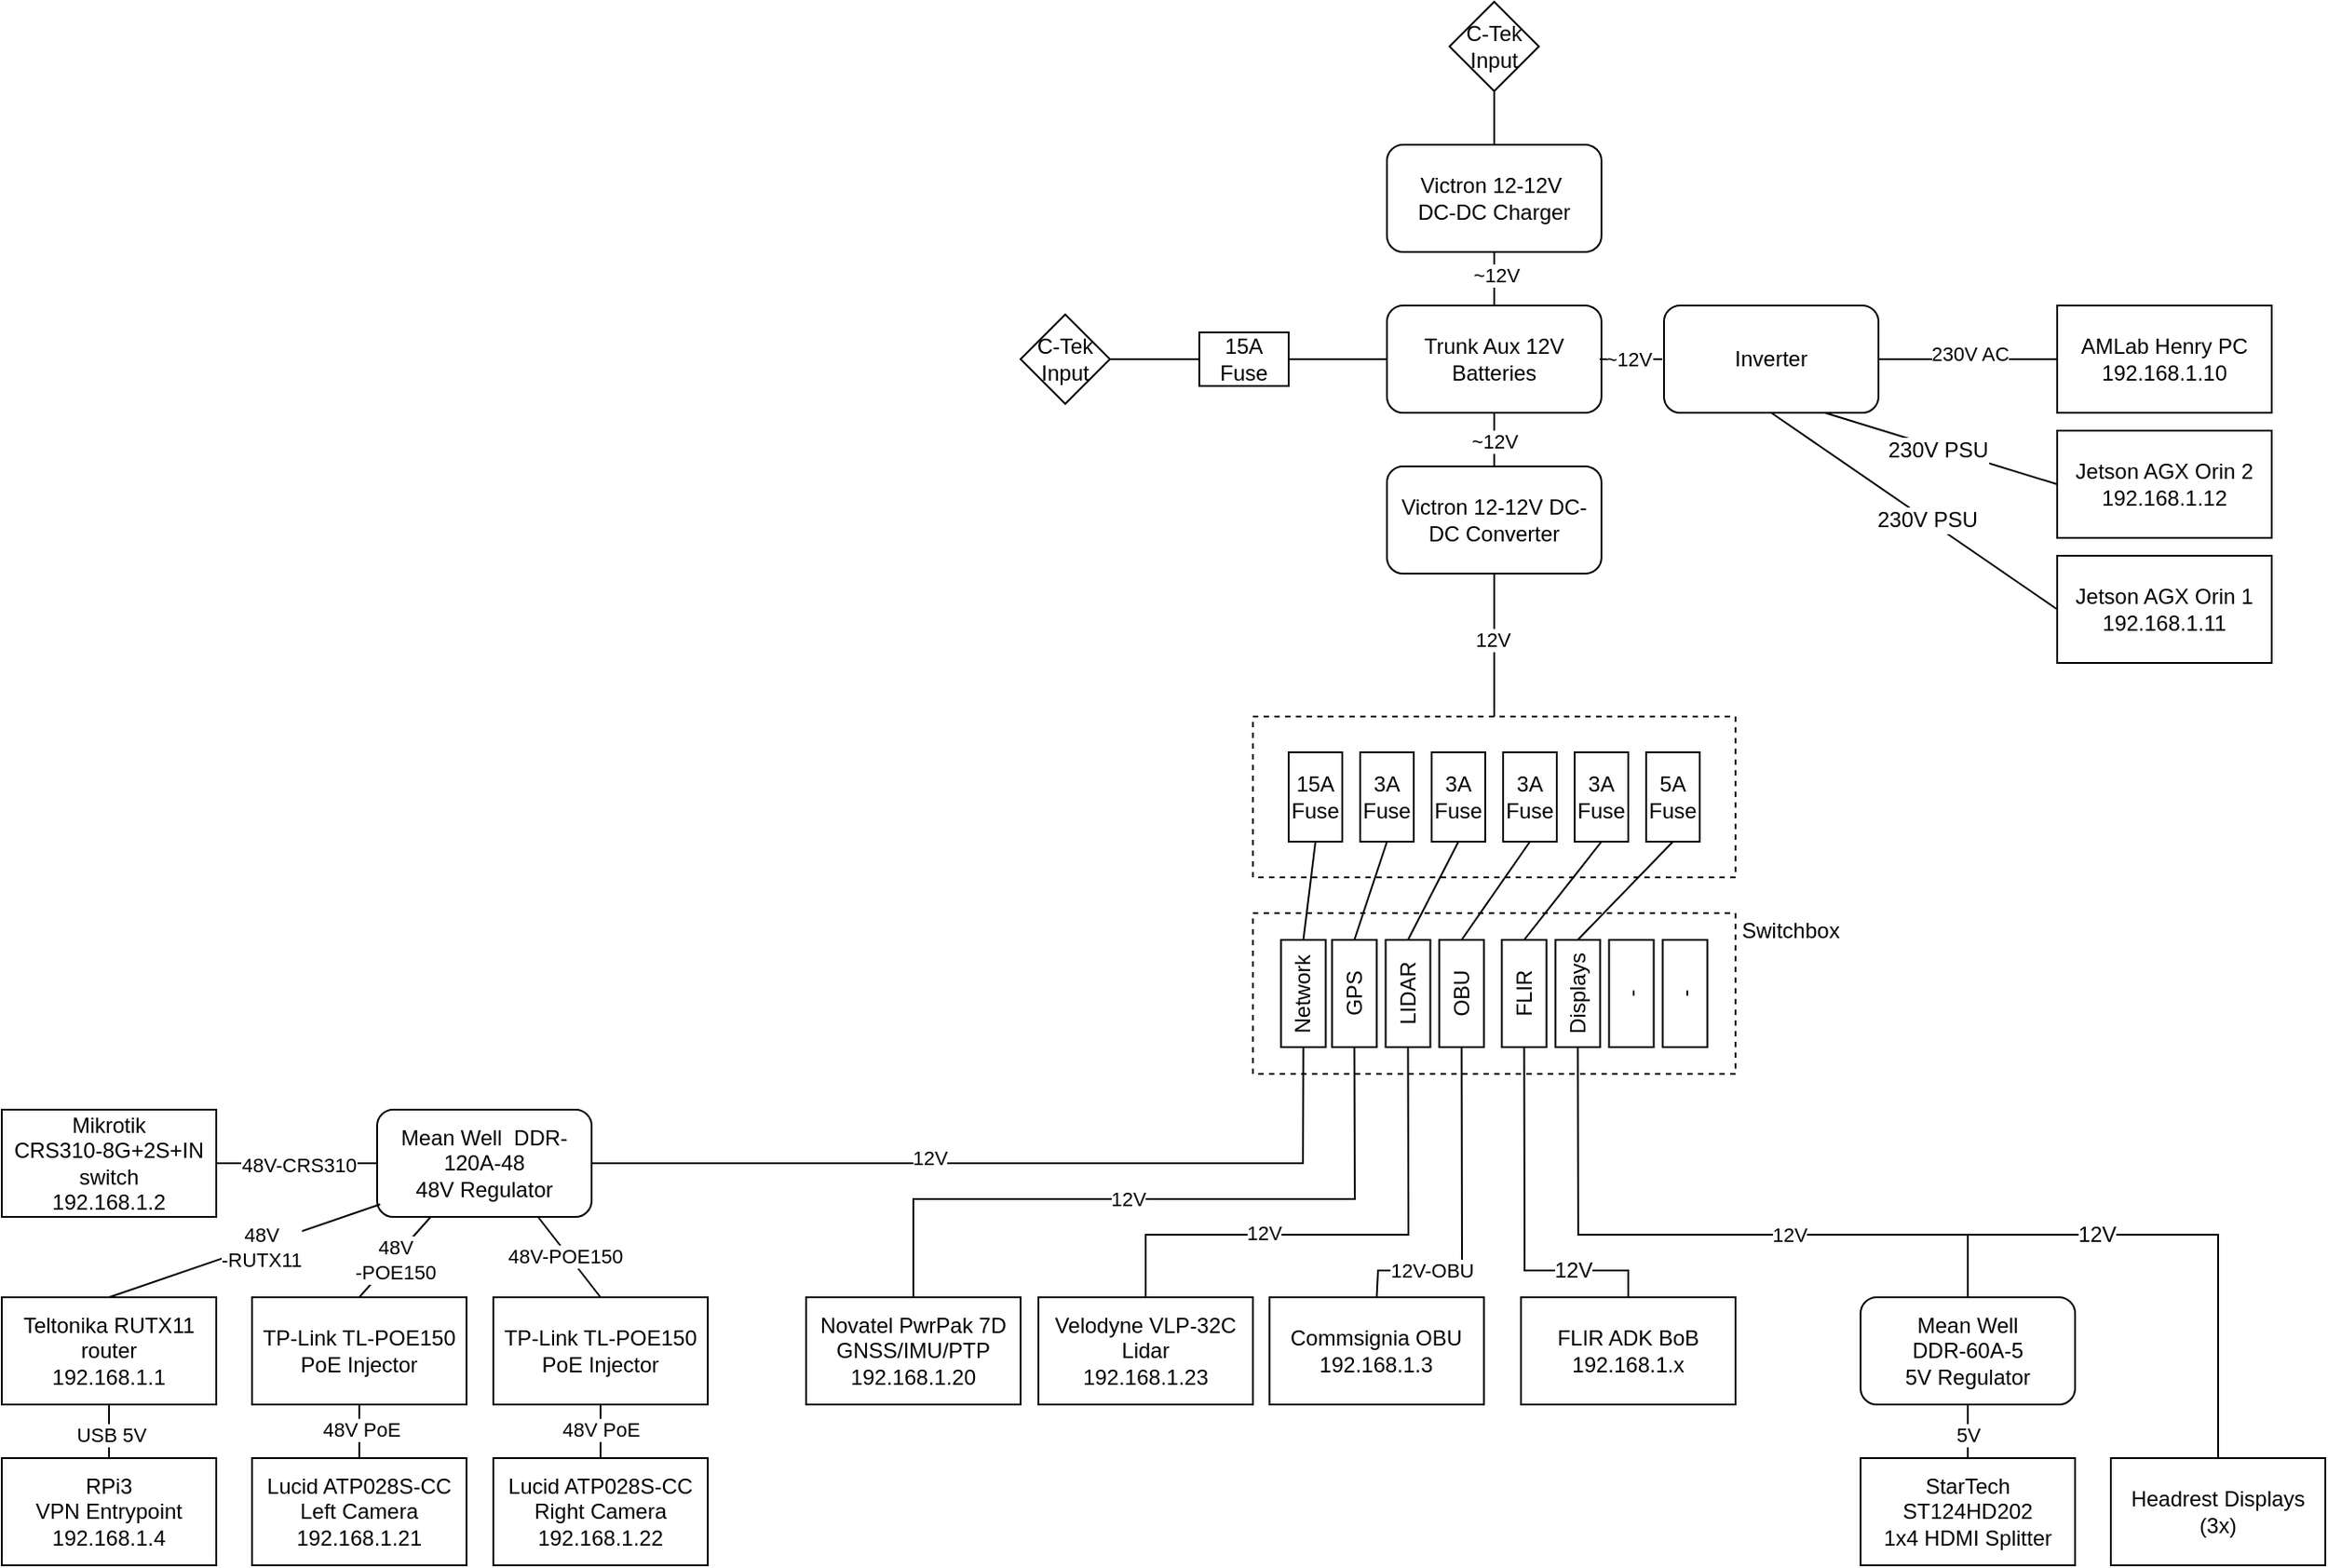 <mxfile version="26.1.0">
  <diagram name="Page-1" id="dwbI3ndntW6_iupUA-hm">
    <mxGraphModel dx="2074" dy="811" grid="1" gridSize="10" guides="1" tooltips="1" connect="1" arrows="1" fold="1" page="1" pageScale="1" pageWidth="850" pageHeight="1100" math="0" shadow="0">
      <root>
        <mxCell id="0" />
        <mxCell id="1" parent="0" />
        <mxCell id="t8dNnWdnqvH1KBeYFlp4-22" value="" style="rounded=0;whiteSpace=wrap;html=1;dashed=1;container=1;" parent="1" vertex="1">
          <mxGeometry x="180" y="550" width="270" height="90" as="geometry" />
        </mxCell>
        <mxCell id="MS-QIyc_PPMAI4EySou6-2" value="&lt;div&gt;Mikrotik&lt;/div&gt;&lt;div&gt;CRS310-8G+2S+IN&lt;/div&gt;&lt;div&gt;switch&lt;/div&gt;&lt;div&gt;192.168.1.2&lt;br&gt;&lt;/div&gt;" style="rounded=0;whiteSpace=wrap;html=1;" parent="1" vertex="1">
          <mxGeometry x="-520" y="770" width="120" height="60" as="geometry" />
        </mxCell>
        <mxCell id="MS-QIyc_PPMAI4EySou6-3" value="&lt;div&gt;Teltonika RUTX11&lt;/div&gt;&lt;div&gt;router&lt;/div&gt;&lt;div&gt;192.168.1.1&lt;br&gt;&lt;/div&gt;" style="rounded=0;whiteSpace=wrap;html=1;" parent="1" vertex="1">
          <mxGeometry x="-520" y="875" width="120" height="60" as="geometry" />
        </mxCell>
        <mxCell id="MS-QIyc_PPMAI4EySou6-6" value="&lt;div&gt;RPi3&lt;/div&gt;&lt;div&gt;VPN Entrypoint&lt;br&gt;&lt;/div&gt;&lt;div&gt;192.168.1.4&lt;br&gt;&lt;/div&gt;" style="rounded=0;whiteSpace=wrap;html=1;" parent="1" vertex="1">
          <mxGeometry x="-520" y="965" width="120" height="60" as="geometry" />
        </mxCell>
        <mxCell id="MS-QIyc_PPMAI4EySou6-7" value="" style="endArrow=none;html=1;rounded=0;entryX=0.5;entryY=0;entryDx=0;entryDy=0;exitX=0.5;exitY=1;exitDx=0;exitDy=0;" parent="1" source="MS-QIyc_PPMAI4EySou6-3" target="MS-QIyc_PPMAI4EySou6-6" edge="1">
          <mxGeometry width="50" height="50" relative="1" as="geometry">
            <mxPoint x="-300" y="975" as="sourcePoint" />
            <mxPoint x="-250" y="925" as="targetPoint" />
          </mxGeometry>
        </mxCell>
        <mxCell id="MS-QIyc_PPMAI4EySou6-8" value="USB 5V" style="edgeLabel;html=1;align=center;verticalAlign=middle;resizable=0;points=[];" parent="MS-QIyc_PPMAI4EySou6-7" vertex="1" connectable="0">
          <mxGeometry x="0.098" y="1" relative="1" as="geometry">
            <mxPoint as="offset" />
          </mxGeometry>
        </mxCell>
        <mxCell id="MS-QIyc_PPMAI4EySou6-9" value="&lt;div&gt;Jetson AGX Orin 1&lt;br&gt;&lt;/div&gt;&lt;div&gt;192.168.1.11&lt;br&gt;&lt;/div&gt;" style="rounded=0;whiteSpace=wrap;html=1;" parent="1" vertex="1">
          <mxGeometry x="630" y="460" width="120" height="60" as="geometry" />
        </mxCell>
        <mxCell id="MS-QIyc_PPMAI4EySou6-10" value="&lt;div&gt;Jetson AGX Orin 2&lt;br&gt;&lt;/div&gt;&lt;div&gt;192.168.1.12&lt;br&gt;&lt;/div&gt;" style="rounded=0;whiteSpace=wrap;html=1;" parent="1" vertex="1">
          <mxGeometry x="630" y="390" width="120" height="60" as="geometry" />
        </mxCell>
        <mxCell id="MS-QIyc_PPMAI4EySou6-17" value="&lt;div&gt;Novatel PwrPak 7D&lt;/div&gt;&lt;div&gt;GNSS/IMU/PTP&lt;/div&gt;&lt;div&gt;192.168.1.20&lt;br&gt;&lt;/div&gt;" style="rounded=0;whiteSpace=wrap;html=1;" parent="1" vertex="1">
          <mxGeometry x="-70" y="875" width="120" height="60" as="geometry" />
        </mxCell>
        <mxCell id="MS-QIyc_PPMAI4EySou6-18" value="&lt;div&gt;Lucid ATP028S-CC&lt;br&gt;&lt;/div&gt;&lt;div&gt;Left Camera&lt;br&gt;&lt;/div&gt;&lt;div&gt;192.168.1.21&lt;br&gt;&lt;/div&gt;" style="rounded=0;whiteSpace=wrap;html=1;" parent="1" vertex="1">
          <mxGeometry x="-380" y="965" width="120" height="60" as="geometry" />
        </mxCell>
        <mxCell id="MS-QIyc_PPMAI4EySou6-19" value="&lt;div&gt;Lucid ATP028S-CC&lt;br&gt;&lt;/div&gt;&lt;div&gt;Right Camera&lt;br&gt;&lt;/div&gt;&lt;div&gt;192.168.1.22&lt;br&gt;&lt;/div&gt;" style="rounded=0;whiteSpace=wrap;html=1;" parent="1" vertex="1">
          <mxGeometry x="-245" y="965" width="120" height="60" as="geometry" />
        </mxCell>
        <mxCell id="MS-QIyc_PPMAI4EySou6-20" value="&lt;div&gt;Velodyne VLP-32C Lidar&lt;br&gt;&lt;/div&gt;&lt;div&gt;192.168.1.23&lt;br&gt;&lt;/div&gt;" style="rounded=0;whiteSpace=wrap;html=1;" parent="1" vertex="1">
          <mxGeometry x="60" y="875" width="120" height="60" as="geometry" />
        </mxCell>
        <mxCell id="MS-QIyc_PPMAI4EySou6-21" value="&lt;div&gt;AMLab Henry PC&lt;/div&gt;&lt;div&gt;192.168.1.10&lt;br&gt;&lt;/div&gt;" style="rounded=0;whiteSpace=wrap;html=1;" parent="1" vertex="1">
          <mxGeometry x="630" y="320" width="120" height="60" as="geometry" />
        </mxCell>
        <mxCell id="MS-QIyc_PPMAI4EySou6-30" value="&lt;div&gt;Commsignia OBU&lt;br&gt;&lt;/div&gt;&lt;div&gt;192.168.1.3&lt;br&gt;&lt;/div&gt;" style="rounded=0;whiteSpace=wrap;html=1;" parent="1" vertex="1">
          <mxGeometry x="189.26" y="875" width="120" height="60" as="geometry" />
        </mxCell>
        <mxCell id="MS-QIyc_PPMAI4EySou6-33" value="Trunk Aux 12V Batteries" style="rounded=1;whiteSpace=wrap;html=1;strokeColor=light-dark(#000000,#FF0000);" parent="1" vertex="1">
          <mxGeometry x="255" y="320" width="120" height="60" as="geometry" />
        </mxCell>
        <mxCell id="MS-QIyc_PPMAI4EySou6-34" value="Victron 12-12V DC-DC Converter" style="rounded=1;whiteSpace=wrap;html=1;strokeColor=light-dark(#000000,#FF0000);" parent="1" vertex="1">
          <mxGeometry x="255" y="410" width="120" height="60" as="geometry" />
        </mxCell>
        <mxCell id="MS-QIyc_PPMAI4EySou6-35" value="" style="endArrow=none;html=1;rounded=0;exitX=0.5;exitY=1;exitDx=0;exitDy=0;entryX=0.5;entryY=0;entryDx=0;entryDy=0;" parent="1" source="MS-QIyc_PPMAI4EySou6-33" target="MS-QIyc_PPMAI4EySou6-34" edge="1">
          <mxGeometry width="50" height="50" relative="1" as="geometry">
            <mxPoint x="195" y="630" as="sourcePoint" />
            <mxPoint x="415" y="560" as="targetPoint" />
          </mxGeometry>
        </mxCell>
        <mxCell id="MS-QIyc_PPMAI4EySou6-36" value="~12V" style="edgeLabel;html=1;align=center;verticalAlign=middle;resizable=0;points=[];" parent="MS-QIyc_PPMAI4EySou6-35" vertex="1" connectable="0">
          <mxGeometry x="0.067" y="2" relative="1" as="geometry">
            <mxPoint x="-2" as="offset" />
          </mxGeometry>
        </mxCell>
        <mxCell id="MS-QIyc_PPMAI4EySou6-37" value="&lt;div&gt;Victron 12-12V&amp;nbsp;&lt;/div&gt;&lt;div&gt;DC-DC Charger&lt;/div&gt;" style="rounded=1;whiteSpace=wrap;html=1;strokeColor=light-dark(#000000,#FF0000);" parent="1" vertex="1">
          <mxGeometry x="255" y="230" width="120" height="60" as="geometry" />
        </mxCell>
        <mxCell id="MS-QIyc_PPMAI4EySou6-38" value="" style="endArrow=none;html=1;rounded=0;exitX=0.5;exitY=1;exitDx=0;exitDy=0;entryX=0.5;entryY=0;entryDx=0;entryDy=0;" parent="1" source="MS-QIyc_PPMAI4EySou6-37" target="MS-QIyc_PPMAI4EySou6-33" edge="1">
          <mxGeometry width="50" height="50" relative="1" as="geometry">
            <mxPoint x="315" y="520" as="sourcePoint" />
            <mxPoint x="405" y="560" as="targetPoint" />
          </mxGeometry>
        </mxCell>
        <mxCell id="MS-QIyc_PPMAI4EySou6-39" value="~12V" style="edgeLabel;html=1;align=center;verticalAlign=middle;resizable=0;points=[];" parent="MS-QIyc_PPMAI4EySou6-38" vertex="1" connectable="0">
          <mxGeometry x="-0.133" y="1" relative="1" as="geometry">
            <mxPoint as="offset" />
          </mxGeometry>
        </mxCell>
        <mxCell id="MS-QIyc_PPMAI4EySou6-40" value="&lt;div&gt;&lt;span class=&quot;desc thisManDisc&quot;&gt;Mean Well&amp;nbsp; DDR-120A-48&lt;/span&gt;&lt;/div&gt;&lt;div&gt;&lt;span class=&quot;desc thisManDisc&quot;&gt;48V Regulator&lt;/span&gt;&lt;/div&gt;" style="rounded=1;whiteSpace=wrap;html=1;strokeColor=light-dark(#000000,#0066CC);" parent="1" vertex="1">
          <mxGeometry x="-310" y="770" width="120" height="60" as="geometry" />
        </mxCell>
        <mxCell id="MS-QIyc_PPMAI4EySou6-41" value="&lt;div&gt;Mean Well&lt;/div&gt;&lt;div&gt;DDR-60A-5&lt;/div&gt;&lt;div&gt;5V Regulator&lt;/div&gt;" style="rounded=1;whiteSpace=wrap;html=1;strokeColor=light-dark(#000000,#FFFF33);" parent="1" vertex="1">
          <mxGeometry x="520" y="875" width="120" height="60" as="geometry" />
        </mxCell>
        <mxCell id="t8dNnWdnqvH1KBeYFlp4-4" value="" style="endArrow=none;html=1;rounded=0;entryX=0.014;entryY=0.883;entryDx=0;entryDy=0;exitX=0.5;exitY=0;exitDx=0;exitDy=0;entryPerimeter=0;" parent="1" source="MS-QIyc_PPMAI4EySou6-3" target="MS-QIyc_PPMAI4EySou6-40" edge="1">
          <mxGeometry width="50" height="50" relative="1" as="geometry">
            <mxPoint x="270" y="440" as="sourcePoint" />
            <mxPoint x="320" y="390" as="targetPoint" />
          </mxGeometry>
        </mxCell>
        <mxCell id="t8dNnWdnqvH1KBeYFlp4-5" value="&lt;div&gt;48V&lt;/div&gt;-RUTX11" style="edgeLabel;html=1;align=center;verticalAlign=middle;resizable=0;points=[];" parent="t8dNnWdnqvH1KBeYFlp4-4" vertex="1" connectable="0">
          <mxGeometry x="0.112" y="-1" relative="1" as="geometry">
            <mxPoint as="offset" />
          </mxGeometry>
        </mxCell>
        <mxCell id="t8dNnWdnqvH1KBeYFlp4-6" value="&lt;div&gt;TP-Link TL-POE150&lt;/div&gt;&lt;div&gt;PoE Injector&lt;/div&gt;" style="rounded=0;whiteSpace=wrap;html=1;" parent="1" vertex="1">
          <mxGeometry x="-380" y="875" width="120" height="60" as="geometry" />
        </mxCell>
        <mxCell id="t8dNnWdnqvH1KBeYFlp4-7" value="&lt;div&gt;TP-Link TL-POE150&lt;/div&gt;&lt;div&gt;PoE Injector&lt;/div&gt;" style="rounded=0;whiteSpace=wrap;html=1;" parent="1" vertex="1">
          <mxGeometry x="-245" y="875" width="120" height="60" as="geometry" />
        </mxCell>
        <mxCell id="t8dNnWdnqvH1KBeYFlp4-8" value="" style="endArrow=none;html=1;rounded=0;entryX=0.5;entryY=1;entryDx=0;entryDy=0;exitX=0.5;exitY=0;exitDx=0;exitDy=0;" parent="1" source="MS-QIyc_PPMAI4EySou6-18" target="t8dNnWdnqvH1KBeYFlp4-6" edge="1">
          <mxGeometry width="50" height="50" relative="1" as="geometry">
            <mxPoint x="-450" y="990" as="sourcePoint" />
            <mxPoint x="-400" y="940" as="targetPoint" />
          </mxGeometry>
        </mxCell>
        <mxCell id="t8dNnWdnqvH1KBeYFlp4-9" value="48V PoE" style="edgeLabel;html=1;align=center;verticalAlign=middle;resizable=0;points=[];" parent="t8dNnWdnqvH1KBeYFlp4-8" vertex="1" connectable="0">
          <mxGeometry x="0.101" y="-1" relative="1" as="geometry">
            <mxPoint as="offset" />
          </mxGeometry>
        </mxCell>
        <mxCell id="t8dNnWdnqvH1KBeYFlp4-10" value="" style="endArrow=none;html=1;rounded=0;entryX=0.5;entryY=1;entryDx=0;entryDy=0;" parent="1" source="MS-QIyc_PPMAI4EySou6-19" target="t8dNnWdnqvH1KBeYFlp4-7" edge="1">
          <mxGeometry width="50" height="50" relative="1" as="geometry">
            <mxPoint x="-450" y="990" as="sourcePoint" />
            <mxPoint x="-400" y="940" as="targetPoint" />
          </mxGeometry>
        </mxCell>
        <mxCell id="t8dNnWdnqvH1KBeYFlp4-11" value="48V PoE" style="edgeLabel;html=1;align=center;verticalAlign=middle;resizable=0;points=[];" parent="t8dNnWdnqvH1KBeYFlp4-10" vertex="1" connectable="0">
          <mxGeometry x="0.101" relative="1" as="geometry">
            <mxPoint as="offset" />
          </mxGeometry>
        </mxCell>
        <mxCell id="t8dNnWdnqvH1KBeYFlp4-12" value="" style="endArrow=none;html=1;rounded=0;entryX=0.5;entryY=0;entryDx=0;entryDy=0;exitX=0.25;exitY=1;exitDx=0;exitDy=0;" parent="1" source="MS-QIyc_PPMAI4EySou6-40" target="t8dNnWdnqvH1KBeYFlp4-6" edge="1">
          <mxGeometry width="50" height="50" relative="1" as="geometry">
            <mxPoint x="270" y="440" as="sourcePoint" />
            <mxPoint x="320" y="390" as="targetPoint" />
          </mxGeometry>
        </mxCell>
        <mxCell id="t8dNnWdnqvH1KBeYFlp4-13" value="&lt;div&gt;48V&lt;/div&gt;-POE150" style="edgeLabel;html=1;align=center;verticalAlign=middle;resizable=0;points=[];" parent="t8dNnWdnqvH1KBeYFlp4-12" vertex="1" connectable="0">
          <mxGeometry x="0.038" y="1" relative="1" as="geometry">
            <mxPoint as="offset" />
          </mxGeometry>
        </mxCell>
        <mxCell id="t8dNnWdnqvH1KBeYFlp4-14" value="" style="endArrow=none;html=1;rounded=0;entryX=0.75;entryY=1;entryDx=0;entryDy=0;exitX=0.5;exitY=0;exitDx=0;exitDy=0;" parent="1" source="t8dNnWdnqvH1KBeYFlp4-7" target="MS-QIyc_PPMAI4EySou6-40" edge="1">
          <mxGeometry width="50" height="50" relative="1" as="geometry">
            <mxPoint x="270" y="440" as="sourcePoint" />
            <mxPoint x="320" y="390" as="targetPoint" />
          </mxGeometry>
        </mxCell>
        <mxCell id="t8dNnWdnqvH1KBeYFlp4-15" value="48V-POE150" style="edgeLabel;html=1;align=center;verticalAlign=middle;resizable=0;points=[];" parent="t8dNnWdnqvH1KBeYFlp4-14" vertex="1" connectable="0">
          <mxGeometry x="0.082" y="2" relative="1" as="geometry">
            <mxPoint as="offset" />
          </mxGeometry>
        </mxCell>
        <mxCell id="t8dNnWdnqvH1KBeYFlp4-16" value="" style="endArrow=none;html=1;rounded=0;entryX=0;entryY=0.5;entryDx=0;entryDy=0;exitX=1;exitY=0.5;exitDx=0;exitDy=0;" parent="1" source="MS-QIyc_PPMAI4EySou6-2" target="MS-QIyc_PPMAI4EySou6-40" edge="1">
          <mxGeometry width="50" height="50" relative="1" as="geometry">
            <mxPoint x="-450" y="1070" as="sourcePoint" />
            <mxPoint x="-400" y="1020" as="targetPoint" />
          </mxGeometry>
        </mxCell>
        <mxCell id="t8dNnWdnqvH1KBeYFlp4-19" value="48V-CRS310" style="edgeLabel;html=1;align=center;verticalAlign=middle;resizable=0;points=[];" parent="t8dNnWdnqvH1KBeYFlp4-16" vertex="1" connectable="0">
          <mxGeometry x="0.022" y="-1" relative="1" as="geometry">
            <mxPoint as="offset" />
          </mxGeometry>
        </mxCell>
        <mxCell id="t8dNnWdnqvH1KBeYFlp4-20" value="3A Fuse" style="rounded=0;whiteSpace=wrap;html=1;" parent="1" vertex="1">
          <mxGeometry x="240" y="570" width="30" height="50" as="geometry" />
        </mxCell>
        <mxCell id="t8dNnWdnqvH1KBeYFlp4-21" value="&lt;div&gt;StarTech ST124HD202&lt;/div&gt;&lt;div&gt;1x4 HDMI Splitter&lt;/div&gt;" style="rounded=0;whiteSpace=wrap;html=1;" parent="1" vertex="1">
          <mxGeometry x="520" y="965" width="120" height="60" as="geometry" />
        </mxCell>
        <mxCell id="t8dNnWdnqvH1KBeYFlp4-28" value="15A Fuse" style="rounded=0;whiteSpace=wrap;html=1;" parent="1" vertex="1">
          <mxGeometry x="200" y="570" width="30" height="50" as="geometry" />
        </mxCell>
        <mxCell id="t8dNnWdnqvH1KBeYFlp4-29" value="3A Fuse" style="rounded=0;whiteSpace=wrap;html=1;" parent="1" vertex="1">
          <mxGeometry x="280" y="570" width="30" height="50" as="geometry" />
        </mxCell>
        <mxCell id="t8dNnWdnqvH1KBeYFlp4-31" value="&lt;div&gt;3A&lt;/div&gt;&lt;div&gt;Fuse&lt;/div&gt;" style="rounded=0;whiteSpace=wrap;html=1;" parent="1" vertex="1">
          <mxGeometry x="320" y="570" width="30" height="50" as="geometry" />
        </mxCell>
        <mxCell id="t8dNnWdnqvH1KBeYFlp4-33" value="3A Fuse" style="rounded=0;whiteSpace=wrap;html=1;" parent="1" vertex="1">
          <mxGeometry x="360" y="570" width="30" height="50" as="geometry" />
        </mxCell>
        <mxCell id="t8dNnWdnqvH1KBeYFlp4-34" value="&lt;div&gt;5A&lt;/div&gt;&lt;div&gt;Fuse&lt;/div&gt;" style="rounded=0;whiteSpace=wrap;html=1;" parent="1" vertex="1">
          <mxGeometry x="400" y="570" width="30" height="50" as="geometry" />
        </mxCell>
        <mxCell id="t8dNnWdnqvH1KBeYFlp4-35" value="Switchbox" style="rounded=0;whiteSpace=wrap;html=1;dashed=1;container=1;recursiveResize=0;movableLabel=1;" parent="1" vertex="1">
          <mxGeometry x="180" y="660" width="270" height="90" as="geometry">
            <mxRectangle x="-320" y="960" width="100" height="30" as="alternateBounds" />
            <mxPoint x="166" y="-35" as="offset" />
          </mxGeometry>
        </mxCell>
        <mxCell id="t8dNnWdnqvH1KBeYFlp4-36" value="Network" style="rounded=0;whiteSpace=wrap;html=1;horizontal=0;" parent="t8dNnWdnqvH1KBeYFlp4-35" vertex="1">
          <mxGeometry x="15.74" y="15" width="25" height="60" as="geometry" />
        </mxCell>
        <mxCell id="t8dNnWdnqvH1KBeYFlp4-43" value="GPS" style="rounded=0;whiteSpace=wrap;html=1;horizontal=0;" parent="t8dNnWdnqvH1KBeYFlp4-35" vertex="1">
          <mxGeometry x="44.26" y="15" width="25" height="60" as="geometry" />
        </mxCell>
        <mxCell id="t8dNnWdnqvH1KBeYFlp4-55" value="LIDAR" style="rounded=0;whiteSpace=wrap;html=1;horizontal=0;" parent="t8dNnWdnqvH1KBeYFlp4-35" vertex="1">
          <mxGeometry x="74.26" y="15" width="25" height="60" as="geometry" />
        </mxCell>
        <mxCell id="t8dNnWdnqvH1KBeYFlp4-56" value="OBU" style="rounded=0;whiteSpace=wrap;html=1;horizontal=0;" parent="t8dNnWdnqvH1KBeYFlp4-35" vertex="1">
          <mxGeometry x="104.26" y="15" width="25" height="60" as="geometry" />
        </mxCell>
        <mxCell id="t8dNnWdnqvH1KBeYFlp4-57" value="FLIR" style="rounded=0;whiteSpace=wrap;html=1;horizontal=0;" parent="t8dNnWdnqvH1KBeYFlp4-35" vertex="1">
          <mxGeometry x="139.26" y="15" width="25" height="60" as="geometry" />
        </mxCell>
        <mxCell id="t8dNnWdnqvH1KBeYFlp4-58" value="Displays" style="rounded=0;whiteSpace=wrap;html=1;horizontal=0;" parent="t8dNnWdnqvH1KBeYFlp4-35" vertex="1">
          <mxGeometry x="169.26" y="15" width="25" height="60" as="geometry" />
        </mxCell>
        <mxCell id="t8dNnWdnqvH1KBeYFlp4-59" value="-" style="rounded=0;whiteSpace=wrap;html=1;horizontal=0;" parent="t8dNnWdnqvH1KBeYFlp4-35" vertex="1">
          <mxGeometry x="199.26" y="15" width="25" height="60" as="geometry" />
        </mxCell>
        <mxCell id="t8dNnWdnqvH1KBeYFlp4-60" value="-" style="rounded=0;whiteSpace=wrap;html=1;horizontal=0;" parent="t8dNnWdnqvH1KBeYFlp4-35" vertex="1">
          <mxGeometry x="229.26" y="15" width="25" height="60" as="geometry" />
        </mxCell>
        <mxCell id="t8dNnWdnqvH1KBeYFlp4-62" value="" style="endArrow=none;html=1;rounded=0;entryX=0.5;entryY=1;entryDx=0;entryDy=0;exitX=0.5;exitY=0;exitDx=0;exitDy=0;" parent="1" source="MS-QIyc_PPMAI4EySou6-20" target="t8dNnWdnqvH1KBeYFlp4-55" edge="1">
          <mxGeometry width="50" height="50" relative="1" as="geometry">
            <mxPoint x="520" y="570" as="sourcePoint" />
            <mxPoint x="570" y="520" as="targetPoint" />
            <Array as="points">
              <mxPoint x="120" y="840" />
              <mxPoint x="267" y="840" />
            </Array>
          </mxGeometry>
        </mxCell>
        <mxCell id="t8dNnWdnqvH1KBeYFlp4-63" value="12V" style="edgeLabel;html=1;align=center;verticalAlign=middle;resizable=0;points=[];" parent="t8dNnWdnqvH1KBeYFlp4-62" vertex="1" connectable="0">
          <mxGeometry x="-0.043" y="1" relative="1" as="geometry">
            <mxPoint x="-37" as="offset" />
          </mxGeometry>
        </mxCell>
        <mxCell id="t8dNnWdnqvH1KBeYFlp4-64" value="" style="endArrow=none;html=1;rounded=0;entryX=0.5;entryY=1;entryDx=0;entryDy=0;exitX=0.5;exitY=0;exitDx=0;exitDy=0;" parent="1" source="MS-QIyc_PPMAI4EySou6-17" target="t8dNnWdnqvH1KBeYFlp4-43" edge="1">
          <mxGeometry width="50" height="50" relative="1" as="geometry">
            <mxPoint x="300" y="870" as="sourcePoint" />
            <mxPoint x="350" y="820" as="targetPoint" />
            <Array as="points">
              <mxPoint x="-10" y="820" />
              <mxPoint x="237" y="820" />
            </Array>
          </mxGeometry>
        </mxCell>
        <mxCell id="t8dNnWdnqvH1KBeYFlp4-65" value="12V" style="edgeLabel;html=1;align=center;verticalAlign=middle;resizable=0;points=[];" parent="t8dNnWdnqvH1KBeYFlp4-64" vertex="1" connectable="0">
          <mxGeometry x="-0.097" relative="1" as="geometry">
            <mxPoint as="offset" />
          </mxGeometry>
        </mxCell>
        <mxCell id="t8dNnWdnqvH1KBeYFlp4-66" value="" style="endArrow=none;html=1;rounded=0;entryX=0.5;entryY=1;entryDx=0;entryDy=0;exitX=0.5;exitY=0;exitDx=0;exitDy=0;" parent="1" source="MS-QIyc_PPMAI4EySou6-30" target="t8dNnWdnqvH1KBeYFlp4-56" edge="1">
          <mxGeometry width="50" height="50" relative="1" as="geometry">
            <mxPoint x="297" y="900" as="sourcePoint" />
            <mxPoint x="330" y="800" as="targetPoint" />
            <Array as="points">
              <mxPoint x="250" y="860" />
              <mxPoint x="297" y="860" />
            </Array>
          </mxGeometry>
        </mxCell>
        <mxCell id="t8dNnWdnqvH1KBeYFlp4-67" value="12V-OBU" style="edgeLabel;html=1;align=center;verticalAlign=middle;resizable=0;points=[];" parent="t8dNnWdnqvH1KBeYFlp4-66" vertex="1" connectable="0">
          <mxGeometry x="-0.451" relative="1" as="geometry">
            <mxPoint x="-7" as="offset" />
          </mxGeometry>
        </mxCell>
        <mxCell id="t8dNnWdnqvH1KBeYFlp4-68" value="" style="endArrow=none;html=1;rounded=0;entryX=0.5;entryY=1;entryDx=0;entryDy=0;exitX=1;exitY=0.5;exitDx=0;exitDy=0;" parent="1" source="MS-QIyc_PPMAI4EySou6-40" target="t8dNnWdnqvH1KBeYFlp4-36" edge="1">
          <mxGeometry width="50" height="50" relative="1" as="geometry">
            <mxPoint x="-140" y="820" as="sourcePoint" />
            <mxPoint x="70" y="760" as="targetPoint" />
            <Array as="points">
              <mxPoint x="208" y="800" />
            </Array>
          </mxGeometry>
        </mxCell>
        <mxCell id="t8dNnWdnqvH1KBeYFlp4-69" value="12V" style="edgeLabel;html=1;align=center;verticalAlign=middle;resizable=0;points=[];" parent="t8dNnWdnqvH1KBeYFlp4-68" vertex="1" connectable="0">
          <mxGeometry x="-0.186" y="3" relative="1" as="geometry">
            <mxPoint as="offset" />
          </mxGeometry>
        </mxCell>
        <mxCell id="t8dNnWdnqvH1KBeYFlp4-70" value="" style="endArrow=none;html=1;rounded=0;entryX=0.5;entryY=1;entryDx=0;entryDy=0;exitX=0.5;exitY=0;exitDx=0;exitDy=0;" parent="1" source="t8dNnWdnqvH1KBeYFlp4-36" target="t8dNnWdnqvH1KBeYFlp4-28" edge="1">
          <mxGeometry width="50" height="50" relative="1" as="geometry">
            <mxPoint x="-20" y="650" as="sourcePoint" />
            <mxPoint x="30" y="600" as="targetPoint" />
          </mxGeometry>
        </mxCell>
        <mxCell id="t8dNnWdnqvH1KBeYFlp4-71" value="" style="endArrow=none;html=1;rounded=0;entryX=0.5;entryY=1;entryDx=0;entryDy=0;exitX=0.5;exitY=0;exitDx=0;exitDy=0;" parent="1" source="t8dNnWdnqvH1KBeYFlp4-43" target="t8dNnWdnqvH1KBeYFlp4-20" edge="1">
          <mxGeometry width="50" height="50" relative="1" as="geometry">
            <mxPoint x="100" y="770" as="sourcePoint" />
            <mxPoint x="150" y="720" as="targetPoint" />
          </mxGeometry>
        </mxCell>
        <mxCell id="t8dNnWdnqvH1KBeYFlp4-72" value="" style="endArrow=none;html=1;rounded=0;entryX=0.5;entryY=1;entryDx=0;entryDy=0;exitX=0.5;exitY=0;exitDx=0;exitDy=0;" parent="1" source="t8dNnWdnqvH1KBeYFlp4-55" target="t8dNnWdnqvH1KBeYFlp4-29" edge="1">
          <mxGeometry width="50" height="50" relative="1" as="geometry">
            <mxPoint x="100" y="770" as="sourcePoint" />
            <mxPoint x="150" y="720" as="targetPoint" />
          </mxGeometry>
        </mxCell>
        <mxCell id="t8dNnWdnqvH1KBeYFlp4-73" value="" style="endArrow=none;html=1;rounded=0;entryX=0.5;entryY=1;entryDx=0;entryDy=0;exitX=0.5;exitY=0;exitDx=0;exitDy=0;" parent="1" source="t8dNnWdnqvH1KBeYFlp4-57" target="t8dNnWdnqvH1KBeYFlp4-33" edge="1">
          <mxGeometry width="50" height="50" relative="1" as="geometry">
            <mxPoint x="290" y="720" as="sourcePoint" />
            <mxPoint x="340" y="670" as="targetPoint" />
          </mxGeometry>
        </mxCell>
        <mxCell id="t8dNnWdnqvH1KBeYFlp4-74" value="" style="endArrow=none;html=1;rounded=0;entryX=0.5;entryY=1;entryDx=0;entryDy=0;exitX=0.5;exitY=0;exitDx=0;exitDy=0;" parent="1" source="MS-QIyc_PPMAI4EySou6-41" target="t8dNnWdnqvH1KBeYFlp4-58" edge="1">
          <mxGeometry width="50" height="50" relative="1" as="geometry">
            <mxPoint x="330" y="860" as="sourcePoint" />
            <mxPoint x="240" y="790" as="targetPoint" />
            <Array as="points">
              <mxPoint x="580" y="840" />
              <mxPoint x="362" y="840" />
            </Array>
          </mxGeometry>
        </mxCell>
        <mxCell id="t8dNnWdnqvH1KBeYFlp4-75" value="12V" style="edgeLabel;html=1;align=center;verticalAlign=middle;resizable=0;points=[];" parent="t8dNnWdnqvH1KBeYFlp4-74" vertex="1" connectable="0">
          <mxGeometry x="-0.572" y="3" relative="1" as="geometry">
            <mxPoint x="-59" y="-3" as="offset" />
          </mxGeometry>
        </mxCell>
        <mxCell id="t8dNnWdnqvH1KBeYFlp4-76" value="" style="endArrow=none;html=1;rounded=0;entryX=0.5;entryY=1;entryDx=0;entryDy=0;exitX=0.5;exitY=0;exitDx=0;exitDy=0;" parent="1" source="t8dNnWdnqvH1KBeYFlp4-21" target="MS-QIyc_PPMAI4EySou6-41" edge="1">
          <mxGeometry width="50" height="50" relative="1" as="geometry">
            <mxPoint x="480" y="950" as="sourcePoint" />
            <mxPoint x="530" y="900" as="targetPoint" />
          </mxGeometry>
        </mxCell>
        <mxCell id="t8dNnWdnqvH1KBeYFlp4-77" value="5V" style="edgeLabel;html=1;align=center;verticalAlign=middle;resizable=0;points=[];" parent="t8dNnWdnqvH1KBeYFlp4-76" vertex="1" connectable="0">
          <mxGeometry x="-0.093" relative="1" as="geometry">
            <mxPoint as="offset" />
          </mxGeometry>
        </mxCell>
        <mxCell id="t8dNnWdnqvH1KBeYFlp4-78" value="" style="endArrow=none;html=1;rounded=0;entryX=0.5;entryY=0;entryDx=0;entryDy=0;exitX=0.5;exitY=0;exitDx=0;exitDy=0;" parent="1" source="t8dNnWdnqvH1KBeYFlp4-80" edge="1">
          <mxGeometry width="50" height="50" relative="1" as="geometry">
            <mxPoint x="720" y="945" as="sourcePoint" />
            <mxPoint x="580" y="855" as="targetPoint" />
            <Array as="points">
              <mxPoint x="720" y="840" />
              <mxPoint x="580" y="840" />
            </Array>
          </mxGeometry>
        </mxCell>
        <mxCell id="AJoTm5PS_FGul3Ia9ITm-9" value="12V" style="edgeLabel;html=1;align=center;verticalAlign=middle;resizable=0;points=[];fontSize=12;" parent="t8dNnWdnqvH1KBeYFlp4-78" vertex="1" connectable="0">
          <mxGeometry x="0.381" y="4" relative="1" as="geometry">
            <mxPoint y="-4" as="offset" />
          </mxGeometry>
        </mxCell>
        <mxCell id="t8dNnWdnqvH1KBeYFlp4-80" value="&lt;div&gt;Headrest Displays&lt;/div&gt;&lt;div&gt;(3x)&lt;/div&gt;" style="rounded=0;whiteSpace=wrap;html=1;" parent="1" vertex="1">
          <mxGeometry x="660" y="965" width="120" height="60" as="geometry" />
        </mxCell>
        <mxCell id="t8dNnWdnqvH1KBeYFlp4-81" value="" style="endArrow=none;html=1;rounded=0;entryX=0.5;entryY=1;entryDx=0;entryDy=0;exitX=0.5;exitY=0;exitDx=0;exitDy=0;" parent="1" source="t8dNnWdnqvH1KBeYFlp4-22" target="MS-QIyc_PPMAI4EySou6-34" edge="1">
          <mxGeometry width="50" height="50" relative="1" as="geometry">
            <mxPoint x="50" y="620" as="sourcePoint" />
            <mxPoint x="100" y="570" as="targetPoint" />
          </mxGeometry>
        </mxCell>
        <mxCell id="t8dNnWdnqvH1KBeYFlp4-82" value="12V" style="edgeLabel;html=1;align=center;verticalAlign=middle;resizable=0;points=[];" parent="t8dNnWdnqvH1KBeYFlp4-81" vertex="1" connectable="0">
          <mxGeometry x="0.08" y="1" relative="1" as="geometry">
            <mxPoint as="offset" />
          </mxGeometry>
        </mxCell>
        <mxCell id="t8dNnWdnqvH1KBeYFlp4-83" value="Inverter" style="rounded=1;whiteSpace=wrap;html=1;strokeColor=light-dark(#000000,#FF0000);" parent="1" vertex="1">
          <mxGeometry x="410" y="320" width="120" height="60" as="geometry" />
        </mxCell>
        <mxCell id="t8dNnWdnqvH1KBeYFlp4-84" value="" style="endArrow=none;html=1;rounded=0;entryX=0;entryY=0.5;entryDx=0;entryDy=0;exitX=1;exitY=0.5;exitDx=0;exitDy=0;" parent="1" edge="1">
          <mxGeometry width="50" height="50" relative="1" as="geometry">
            <mxPoint x="374" y="350" as="sourcePoint" />
            <mxPoint x="409" y="350" as="targetPoint" />
          </mxGeometry>
        </mxCell>
        <mxCell id="t8dNnWdnqvH1KBeYFlp4-85" value="~12V" style="edgeLabel;html=1;align=center;verticalAlign=middle;resizable=0;points=[];" parent="t8dNnWdnqvH1KBeYFlp4-84" vertex="1" connectable="0">
          <mxGeometry x="-0.086" relative="1" as="geometry">
            <mxPoint as="offset" />
          </mxGeometry>
        </mxCell>
        <mxCell id="t8dNnWdnqvH1KBeYFlp4-87" value="" style="endArrow=none;html=1;rounded=0;entryX=0;entryY=0.5;entryDx=0;entryDy=0;exitX=1;exitY=0.5;exitDx=0;exitDy=0;" parent="1" source="t8dNnWdnqvH1KBeYFlp4-83" target="MS-QIyc_PPMAI4EySou6-21" edge="1">
          <mxGeometry width="50" height="50" relative="1" as="geometry">
            <mxPoint x="310" y="450" as="sourcePoint" />
            <mxPoint x="360" y="400" as="targetPoint" />
          </mxGeometry>
        </mxCell>
        <mxCell id="t8dNnWdnqvH1KBeYFlp4-89" value="&lt;div&gt;230V AC&lt;/div&gt;&lt;div&gt;&lt;br&gt;&lt;/div&gt;" style="edgeLabel;html=1;align=center;verticalAlign=middle;resizable=0;points=[];" parent="t8dNnWdnqvH1KBeYFlp4-87" vertex="1" connectable="0">
          <mxGeometry x="0.012" y="-4" relative="1" as="geometry">
            <mxPoint as="offset" />
          </mxGeometry>
        </mxCell>
        <mxCell id="t8dNnWdnqvH1KBeYFlp4-90" value="" style="endArrow=none;html=1;rounded=0;entryX=0;entryY=0.5;entryDx=0;entryDy=0;exitX=0.75;exitY=1;exitDx=0;exitDy=0;" parent="1" source="t8dNnWdnqvH1KBeYFlp4-83" target="MS-QIyc_PPMAI4EySou6-10" edge="1">
          <mxGeometry width="50" height="50" relative="1" as="geometry">
            <mxPoint x="540" y="400" as="sourcePoint" />
            <mxPoint x="360" y="400" as="targetPoint" />
          </mxGeometry>
        </mxCell>
        <mxCell id="AJoTm5PS_FGul3Ia9ITm-10" value="230V PSU" style="edgeLabel;html=1;align=center;verticalAlign=middle;resizable=0;points=[];fontSize=12;" parent="t8dNnWdnqvH1KBeYFlp4-90" vertex="1" connectable="0">
          <mxGeometry x="-0.032" y="-1" relative="1" as="geometry">
            <mxPoint as="offset" />
          </mxGeometry>
        </mxCell>
        <mxCell id="t8dNnWdnqvH1KBeYFlp4-91" value="" style="endArrow=none;html=1;rounded=0;entryX=0;entryY=0.5;entryDx=0;entryDy=0;exitX=0.5;exitY=1;exitDx=0;exitDy=0;" parent="1" source="t8dNnWdnqvH1KBeYFlp4-83" target="MS-QIyc_PPMAI4EySou6-9" edge="1">
          <mxGeometry width="50" height="50" relative="1" as="geometry">
            <mxPoint x="310" y="450" as="sourcePoint" />
            <mxPoint x="360" y="400" as="targetPoint" />
          </mxGeometry>
        </mxCell>
        <mxCell id="AJoTm5PS_FGul3Ia9ITm-11" value="230V PSU" style="edgeLabel;html=1;align=center;verticalAlign=middle;resizable=0;points=[];fontSize=12;" parent="t8dNnWdnqvH1KBeYFlp4-91" vertex="1" connectable="0">
          <mxGeometry x="0.082" relative="1" as="geometry">
            <mxPoint as="offset" />
          </mxGeometry>
        </mxCell>
        <mxCell id="t8dNnWdnqvH1KBeYFlp4-92" value="15A Fuse" style="rounded=0;whiteSpace=wrap;html=1;" parent="1" vertex="1">
          <mxGeometry x="150" y="335" width="50" height="30" as="geometry" />
        </mxCell>
        <mxCell id="t8dNnWdnqvH1KBeYFlp4-93" value="" style="endArrow=none;html=1;rounded=0;entryX=0;entryY=0.5;entryDx=0;entryDy=0;exitX=1;exitY=0.5;exitDx=0;exitDy=0;" parent="1" source="t8dNnWdnqvH1KBeYFlp4-92" target="MS-QIyc_PPMAI4EySou6-33" edge="1">
          <mxGeometry width="50" height="50" relative="1" as="geometry">
            <mxPoint x="190" y="500" as="sourcePoint" />
            <mxPoint x="240" y="450" as="targetPoint" />
          </mxGeometry>
        </mxCell>
        <mxCell id="t8dNnWdnqvH1KBeYFlp4-95" value="" style="endArrow=none;html=1;rounded=0;entryX=1;entryY=0.5;entryDx=0;entryDy=0;exitX=0;exitY=0.5;exitDx=0;exitDy=0;" parent="1" source="t8dNnWdnqvH1KBeYFlp4-92" target="t8dNnWdnqvH1KBeYFlp4-97" edge="1">
          <mxGeometry width="50" height="50" relative="1" as="geometry">
            <mxPoint x="190" y="500" as="sourcePoint" />
            <mxPoint x="100" y="350" as="targetPoint" />
          </mxGeometry>
        </mxCell>
        <mxCell id="t8dNnWdnqvH1KBeYFlp4-97" value="C-Tek Input" style="rhombus;whiteSpace=wrap;html=1;" parent="1" vertex="1">
          <mxGeometry x="50" y="325" width="50" height="50" as="geometry" />
        </mxCell>
        <mxCell id="AJoTm5PS_FGul3Ia9ITm-1" value="" style="endArrow=none;html=1;rounded=0;fontSize=12;startSize=8;endSize=8;curved=1;entryX=0.5;entryY=1;entryDx=0;entryDy=0;exitX=0.5;exitY=0;exitDx=0;exitDy=0;" parent="1" source="t8dNnWdnqvH1KBeYFlp4-56" target="t8dNnWdnqvH1KBeYFlp4-31" edge="1">
          <mxGeometry width="50" height="50" relative="1" as="geometry">
            <mxPoint x="50" y="780" as="sourcePoint" />
            <mxPoint x="110" y="650" as="targetPoint" />
          </mxGeometry>
        </mxCell>
        <mxCell id="AJoTm5PS_FGul3Ia9ITm-2" value="" style="endArrow=none;html=1;rounded=0;fontSize=12;startSize=8;endSize=8;curved=1;entryX=0.5;entryY=1;entryDx=0;entryDy=0;exitX=0.5;exitY=0;exitDx=0;exitDy=0;" parent="1" source="t8dNnWdnqvH1KBeYFlp4-58" target="t8dNnWdnqvH1KBeYFlp4-34" edge="1">
          <mxGeometry width="50" height="50" relative="1" as="geometry">
            <mxPoint x="210" y="770" as="sourcePoint" />
            <mxPoint x="260" y="720" as="targetPoint" />
          </mxGeometry>
        </mxCell>
        <mxCell id="AJoTm5PS_FGul3Ia9ITm-3" value="&lt;div&gt;FLIR ADK BoB&lt;/div&gt;&lt;div&gt;192.168.1.x&lt;/div&gt;" style="rounded=0;whiteSpace=wrap;html=1;" parent="1" vertex="1">
          <mxGeometry x="330" y="875" width="120" height="60" as="geometry" />
        </mxCell>
        <mxCell id="AJoTm5PS_FGul3Ia9ITm-4" value="" style="endArrow=none;html=1;rounded=0;fontSize=12;startSize=8;endSize=8;curved=0;entryX=0.5;entryY=1;entryDx=0;entryDy=0;exitX=0.5;exitY=0;exitDx=0;exitDy=0;" parent="1" source="AJoTm5PS_FGul3Ia9ITm-3" target="t8dNnWdnqvH1KBeYFlp4-57" edge="1">
          <mxGeometry width="50" height="50" relative="1" as="geometry">
            <mxPoint x="332" y="860" as="sourcePoint" />
            <mxPoint x="305.88" y="750" as="targetPoint" />
            <Array as="points">
              <mxPoint x="390" y="860" />
              <mxPoint x="332" y="860" />
            </Array>
          </mxGeometry>
        </mxCell>
        <mxCell id="AJoTm5PS_FGul3Ia9ITm-8" value="12V" style="edgeLabel;html=1;align=center;verticalAlign=middle;resizable=0;points=[];fontSize=12;" parent="AJoTm5PS_FGul3Ia9ITm-4" vertex="1" connectable="0">
          <mxGeometry x="-0.531" relative="1" as="geometry">
            <mxPoint as="offset" />
          </mxGeometry>
        </mxCell>
        <mxCell id="AJoTm5PS_FGul3Ia9ITm-13" value="C-Tek Input" style="rhombus;whiteSpace=wrap;html=1;" parent="1" vertex="1">
          <mxGeometry x="290" y="150" width="50" height="50" as="geometry" />
        </mxCell>
        <mxCell id="AJoTm5PS_FGul3Ia9ITm-14" value="" style="endArrow=none;html=1;rounded=0;fontSize=12;startSize=8;endSize=8;curved=1;entryX=0.5;entryY=1;entryDx=0;entryDy=0;exitX=0.5;exitY=0;exitDx=0;exitDy=0;" parent="1" source="MS-QIyc_PPMAI4EySou6-37" target="AJoTm5PS_FGul3Ia9ITm-13" edge="1">
          <mxGeometry width="50" height="50" relative="1" as="geometry">
            <mxPoint x="260" y="280" as="sourcePoint" />
            <mxPoint x="310" y="230" as="targetPoint" />
          </mxGeometry>
        </mxCell>
      </root>
    </mxGraphModel>
  </diagram>
</mxfile>
